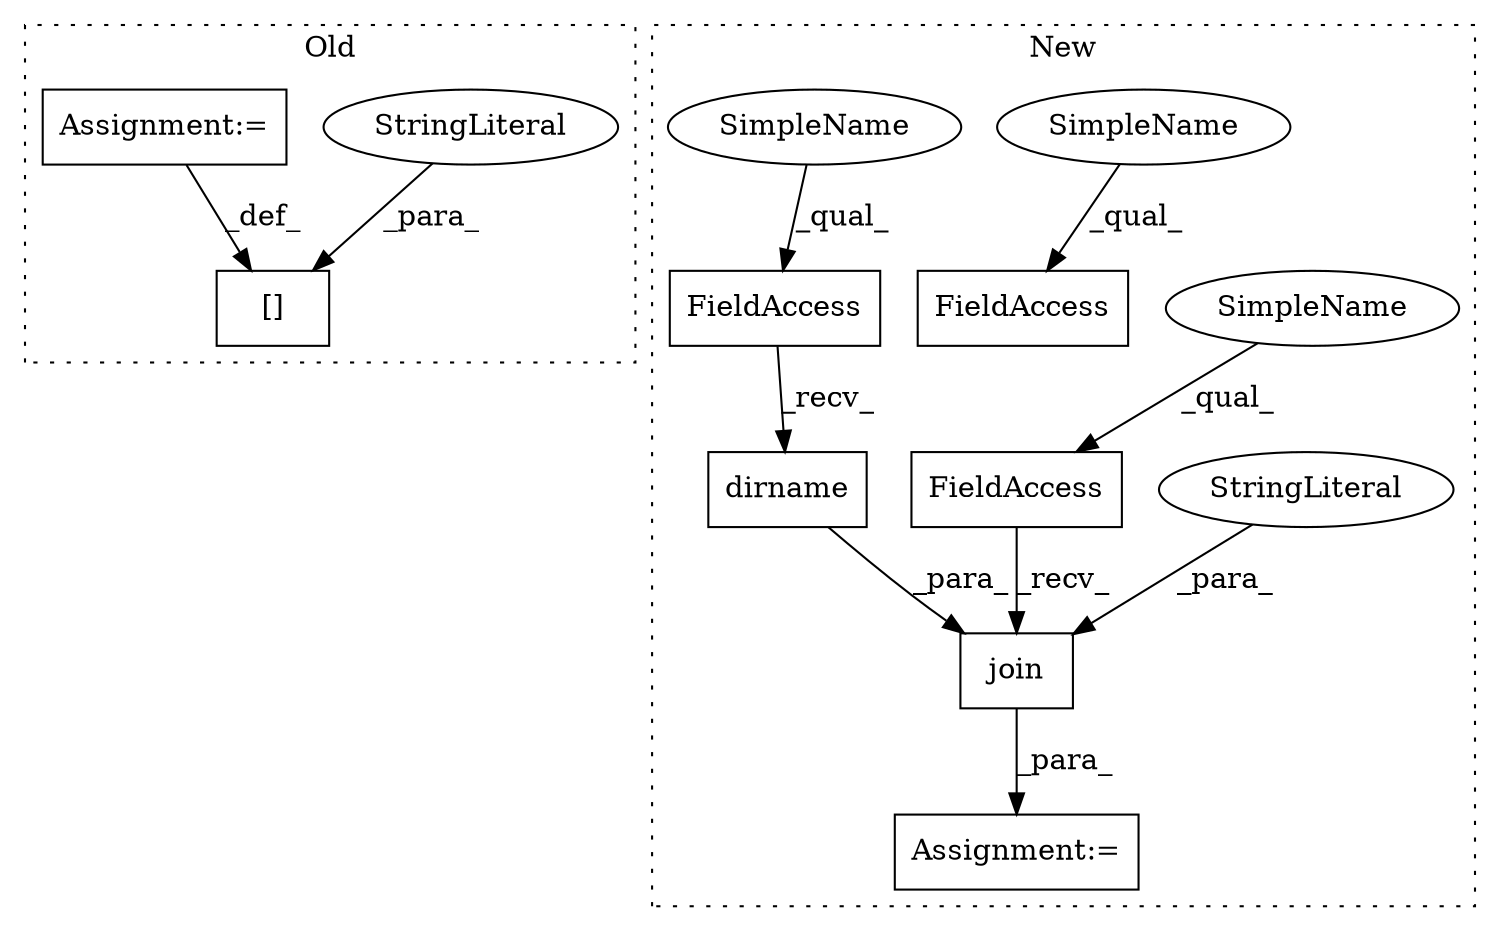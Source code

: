 digraph G {
subgraph cluster0 {
1 [label="[]" a="2" s="644,664" l="11,1" shape="box"];
4 [label="StringLiteral" a="45" s="655" l="9" shape="ellipse"];
10 [label="Assignment:=" a="7" s="665" l="1" shape="box"];
label = "Old";
style="dotted";
}
subgraph cluster1 {
2 [label="dirname" a="32" s="624,639" l="8,1" shape="box"];
3 [label="FieldAccess" a="22" s="616" l="7" shape="box"];
5 [label="Assignment:=" a="7" s="1001" l="1" shape="box"];
6 [label="FieldAccess" a="22" s="718" l="7" shape="box"];
7 [label="FieldAccess" a="22" s="793" l="7" shape="box"];
8 [label="join" a="32" s="801,825" l="5,1" shape="box"];
9 [label="StringLiteral" a="45" s="819" l="6" shape="ellipse"];
11 [label="SimpleName" a="42" s="793" l="2" shape="ellipse"];
12 [label="SimpleName" a="42" s="718" l="2" shape="ellipse"];
13 [label="SimpleName" a="42" s="616" l="2" shape="ellipse"];
label = "New";
style="dotted";
}
2 -> 8 [label="_para_"];
3 -> 2 [label="_recv_"];
4 -> 1 [label="_para_"];
7 -> 8 [label="_recv_"];
8 -> 5 [label="_para_"];
9 -> 8 [label="_para_"];
10 -> 1 [label="_def_"];
11 -> 7 [label="_qual_"];
12 -> 6 [label="_qual_"];
13 -> 3 [label="_qual_"];
}